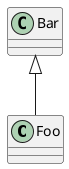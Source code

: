 {
  "sha1": "h9oygri0yjvoytb329s9ohwq2yc6dwd",
  "insertion": {
    "when": "2024-06-03T18:59:29.334Z",
    "user": "plantuml@gmail.com"
  }
}
@startuml
class Foo
class Bar
Bar <|-- Foo
@enduml
